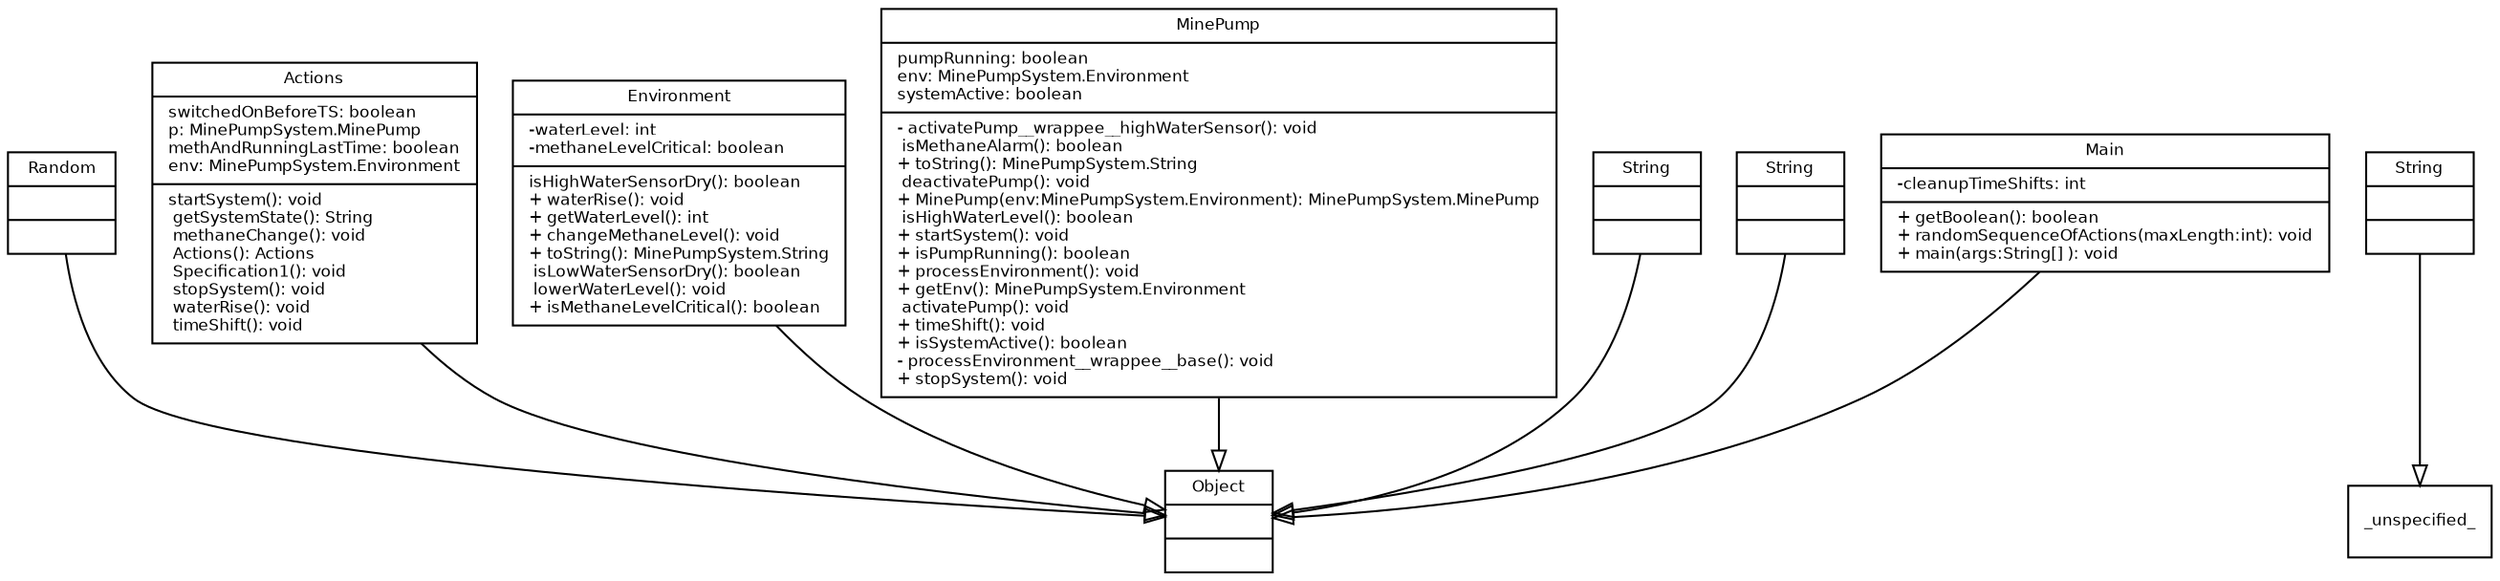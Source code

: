 digraph TypeHierarchy { 
        fontname = "Bitstream Vera Sans"
        fontsize = 8

        node [
                  fontname = "Bitstream Vera Sans"
                  fontsize = 8
                  shape = "record"
        ]

        edge [
                  fontname = "Bitstream Vera Sans"
                  fontsize = 8
        ]

        Random [
                  label = "{Random||}"
        ]

        Actions [
                  label = "{Actions|switchedOnBeforeTS: boolean\lp: MinePumpSystem.MinePump\lmethAndRunningLastTime: boolean\lenv: MinePumpSystem.Environment\l| startSystem(): void\l getSystemState(): String\l methaneChange(): void\l Actions(): Actions\l Specification1(): void\l stopSystem(): void\l waterRise(): void\l timeShift(): void\l}"
        ]

        MinePumpSystem_Environment [
                  label = "{Environment|-waterLevel: int\l-methaneLevelCritical: boolean\l| isHighWaterSensorDry(): boolean\l+ waterRise(): void\l+ getWaterLevel(): int\l+ changeMethaneLevel(): void\l+ toString(): MinePumpSystem.String\l isLowWaterSensorDry(): boolean\l lowerWaterLevel(): void\l+ isMethaneLevelCritical(): boolean\l}"
        ]

        MinePumpSystem_MinePump [
                  label = "{MinePump|pumpRunning: boolean\lenv: MinePumpSystem.Environment\lsystemActive: boolean\l|- activatePump__wrappee__highWaterSensor(): void\l isMethaneAlarm(): boolean\l+ toString(): MinePumpSystem.String\l deactivatePump(): void\l+ MinePump(env:MinePumpSystem.Environment): MinePumpSystem.MinePump\l isHighWaterLevel(): boolean\l+ startSystem(): void\l+ isPumpRunning(): boolean\l+ processEnvironment(): void\l+ getEnv(): MinePumpSystem.Environment\l activatePump(): void\l+ timeShift(): void\l+ isSystemActive(): boolean\l- processEnvironment__wrappee__base(): void\l+ stopSystem(): void\l}"
        ]

        String [
                  label = "{String||}"
        ]

        java_lang_String [
                  label = "{String||}"
        ]

        java_lang_Object [
                  label = "{Object||}"
        ]

        MinePumpSystem_String [
                  label = "{String||}"
        ]

        Main [
                  label = "{Main|-cleanupTimeShifts: int\l|+ getBoolean(): boolean\l+ randomSequenceOfActions(maxLength:int): void\l+ main(args:String[] ): void\l}"
        ]

        edge [
                  arrowhead = "empty"
                  style = "solid"
                  arrowtail = "none"
        ]

        Random -> java_lang_Object
        Actions -> java_lang_Object
        MinePumpSystem_Environment -> java_lang_Object
        MinePumpSystem_MinePump -> java_lang_Object
        String -> _unspecified_
        java_lang_String -> java_lang_Object
        MinePumpSystem_String -> java_lang_Object
        Main -> java_lang_Object
        edge [
                  arrowhead = "empty"
                  style = "dashed"
                  arrowtail = "none"
        ]

        edge [
                  arrowhead = "normal"
                  style = "solid"
                  arrowtail = "odot"
        ]

}